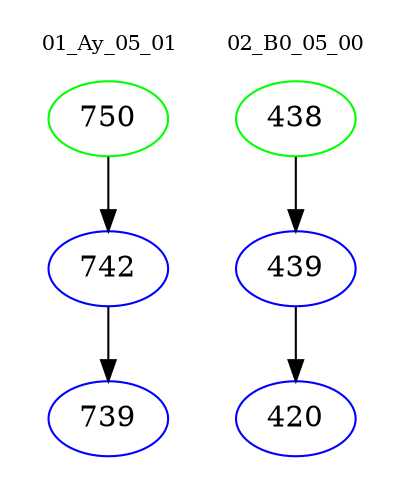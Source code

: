 digraph{
subgraph cluster_0 {
color = white
label = "01_Ay_05_01";
fontsize=10;
T0_750 [label="750", color="green"]
T0_750 -> T0_742 [color="black"]
T0_742 [label="742", color="blue"]
T0_742 -> T0_739 [color="black"]
T0_739 [label="739", color="blue"]
}
subgraph cluster_1 {
color = white
label = "02_B0_05_00";
fontsize=10;
T1_438 [label="438", color="green"]
T1_438 -> T1_439 [color="black"]
T1_439 [label="439", color="blue"]
T1_439 -> T1_420 [color="black"]
T1_420 [label="420", color="blue"]
}
}

